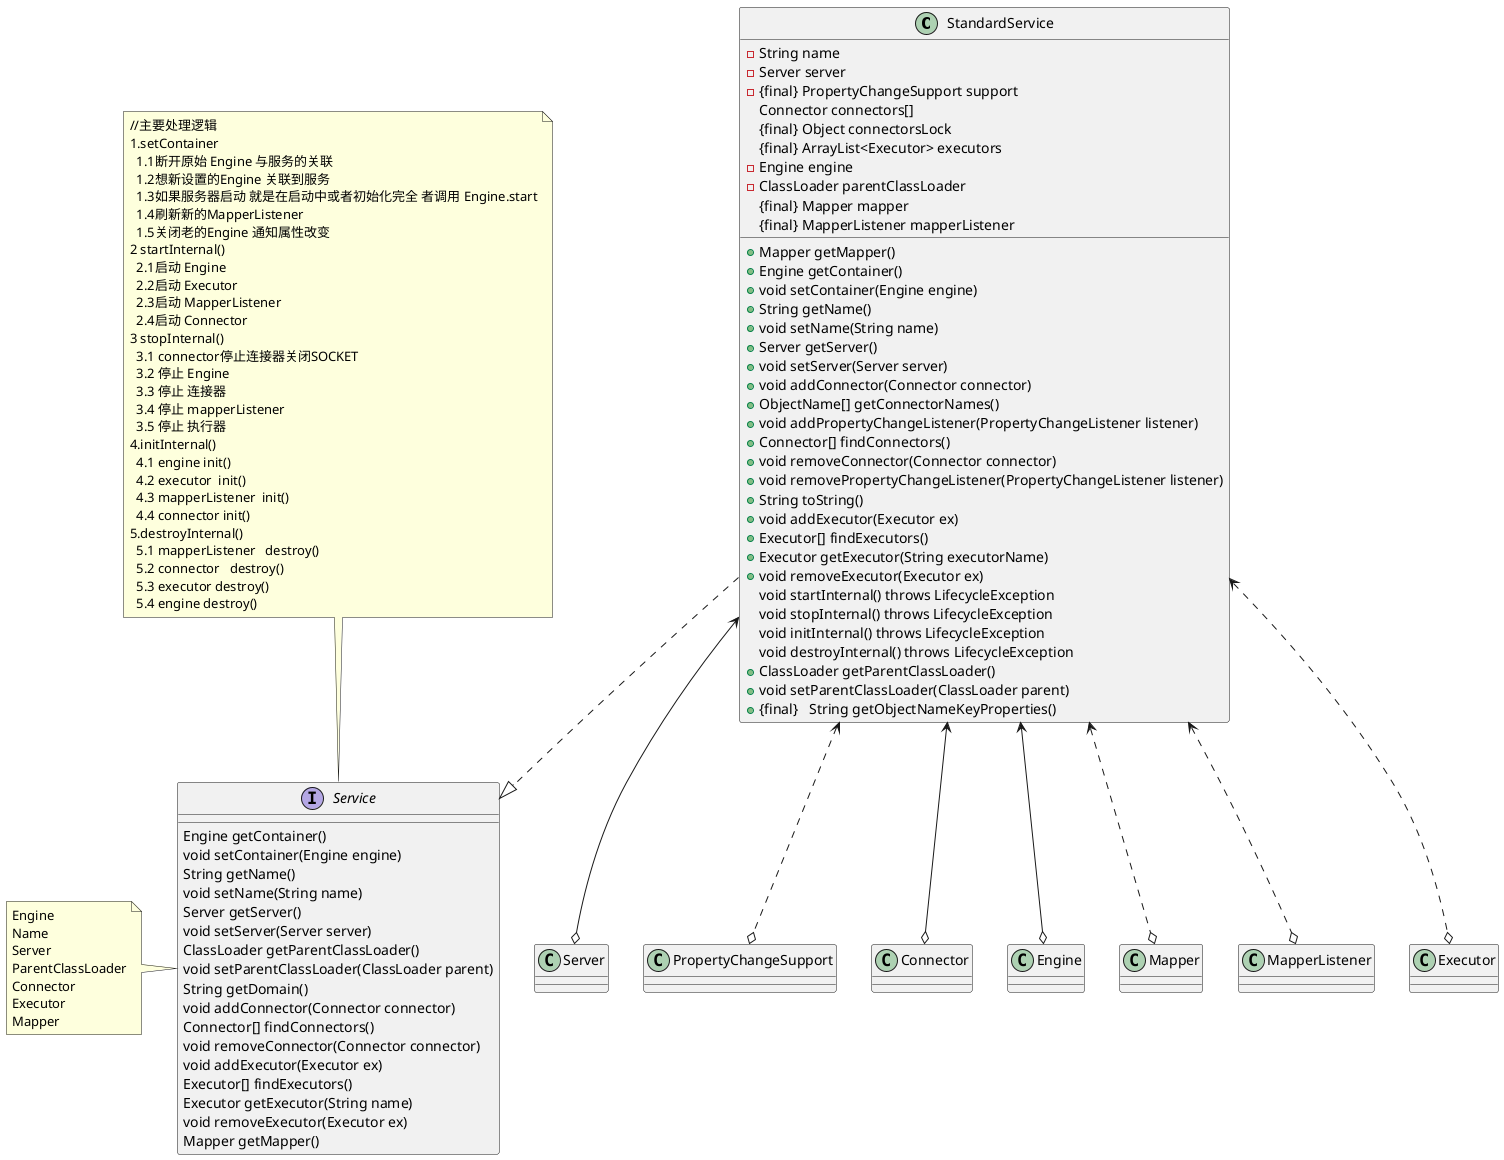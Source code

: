 @startuml
class StandardService{
   - String name
   - Server server
   - {final} PropertyChangeSupport support
     Connector connectors[]
     {final} Object connectorsLock
     {final} ArrayList<Executor> executors
   - Engine engine
   - ClassLoader parentClassLoader
     {final} Mapper mapper
     {final} MapperListener mapperListener
   + Mapper getMapper()
   + Engine getContainer()
   + void setContainer(Engine engine)
   + String getName()
   + void setName(String name)
   + Server getServer()
   + void setServer(Server server)
   + void addConnector(Connector connector)
   + ObjectName[] getConnectorNames()
   + void addPropertyChangeListener(PropertyChangeListener listener)
   + Connector[] findConnectors()
   + void removeConnector(Connector connector)
   + void removePropertyChangeListener(PropertyChangeListener listener)
   + String toString()
   + void addExecutor(Executor ex)
   + Executor[] findExecutors()
   + Executor getExecutor(String executorName)
   + void removeExecutor(Executor ex)
     void startInternal() throws LifecycleException
     void stopInternal() throws LifecycleException
     void initInternal() throws LifecycleException
     void destroyInternal() throws LifecycleException
   + ClassLoader getParentClassLoader()
   + void setParentClassLoader(ClassLoader parent)
   + {final}   String getObjectNameKeyProperties()
}
interface Service{
   Engine getContainer()
   void setContainer(Engine engine)
   String getName()
   void setName(String name)
   Server getServer()
   void setServer(Server server)
   ClassLoader getParentClassLoader()
   void setParentClassLoader(ClassLoader parent)
   String getDomain()
   void addConnector(Connector connector)
   Connector[] findConnectors()
   void removeConnector(Connector connector)
   void addExecutor(Executor ex)
   Executor[] findExecutors()
   Executor getExecutor(String name)
   void removeExecutor(Executor ex)
   Mapper getMapper()
}
StandardService ..|>Service
StandardService <--o Server
StandardService <..o PropertyChangeSupport
StandardService <--o Connector
StandardService <--o Engine
StandardService <..o Mapper
StandardService <..o MapperListener
StandardService <..o Executor
note left of Service
Engine
Name
Server
ParentClassLoader
Connector
Executor
Mapper
end note
note top of Service
//主要处理逻辑
1.setContainer
  1.1断开原始 Engine 与服务的关联
  1.2想新设置的Engine 关联到服务
  1.3如果服务器启动 就是在启动中或者初始化完全 者调用 Engine.start
  1.4刷新新的MapperListener
  1.5关闭老的Engine 通知属性改变
2 startInternal()
  2.1启动 Engine
  2.2启动 Executor
  2.3启动 MapperListener
  2.4启动 Connector
3 stopInternal()
  3.1 connector停止连接器关闭SOCKET
  3.2 停止 Engine
  3.3 停止 连接器
  3.4 停止 mapperListener
  3.5 停止 执行器
4.initInternal()
  4.1 engine init()
  4.2 executor  init()
  4.3 mapperListener  init()
  4.4 connector init()
5.destroyInternal()
  5.1 mapperListener   destroy()
  5.2 connector   destroy()
  5.3 executor destroy()
  5.4 engine destroy()
end note
@enduml